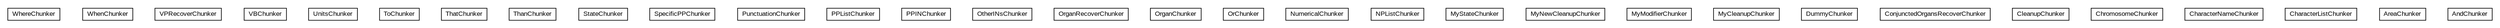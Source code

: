 #!/usr/local/bin/dot
#
# Class diagram 
# Generated by UMLGraph version R5_6-24-gf6e263 (http://www.umlgraph.org/)
#

digraph G {
	edge [fontname="arial",fontsize=10,labelfontname="arial",labelfontsize=10];
	node [fontname="arial",fontsize=10,shape=plaintext];
	nodesep=0.25;
	ranksep=0.5;
	// edu.arizona.biosemantics.semanticmarkup.ling.chunk.lib.chunker.WhereChunker
	c5061 [label=<<table title="edu.arizona.biosemantics.semanticmarkup.ling.chunk.lib.chunker.WhereChunker" border="0" cellborder="1" cellspacing="0" cellpadding="2" port="p" href="./WhereChunker.html">
		<tr><td><table border="0" cellspacing="0" cellpadding="1">
<tr><td align="center" balign="center"> WhereChunker </td></tr>
		</table></td></tr>
		</table>>, URL="./WhereChunker.html", fontname="arial", fontcolor="black", fontsize=10.0];
	// edu.arizona.biosemantics.semanticmarkup.ling.chunk.lib.chunker.WhenChunker
	c5062 [label=<<table title="edu.arizona.biosemantics.semanticmarkup.ling.chunk.lib.chunker.WhenChunker" border="0" cellborder="1" cellspacing="0" cellpadding="2" port="p" href="./WhenChunker.html">
		<tr><td><table border="0" cellspacing="0" cellpadding="1">
<tr><td align="center" balign="center"> WhenChunker </td></tr>
		</table></td></tr>
		</table>>, URL="./WhenChunker.html", fontname="arial", fontcolor="black", fontsize=10.0];
	// edu.arizona.biosemantics.semanticmarkup.ling.chunk.lib.chunker.VPRecoverChunker
	c5063 [label=<<table title="edu.arizona.biosemantics.semanticmarkup.ling.chunk.lib.chunker.VPRecoverChunker" border="0" cellborder="1" cellspacing="0" cellpadding="2" port="p" href="./VPRecoverChunker.html">
		<tr><td><table border="0" cellspacing="0" cellpadding="1">
<tr><td align="center" balign="center"> VPRecoverChunker </td></tr>
		</table></td></tr>
		</table>>, URL="./VPRecoverChunker.html", fontname="arial", fontcolor="black", fontsize=10.0];
	// edu.arizona.biosemantics.semanticmarkup.ling.chunk.lib.chunker.VBChunker
	c5064 [label=<<table title="edu.arizona.biosemantics.semanticmarkup.ling.chunk.lib.chunker.VBChunker" border="0" cellborder="1" cellspacing="0" cellpadding="2" port="p" href="./VBChunker.html">
		<tr><td><table border="0" cellspacing="0" cellpadding="1">
<tr><td align="center" balign="center"> VBChunker </td></tr>
		</table></td></tr>
		</table>>, URL="./VBChunker.html", fontname="arial", fontcolor="black", fontsize=10.0];
	// edu.arizona.biosemantics.semanticmarkup.ling.chunk.lib.chunker.UnitsChunker
	c5065 [label=<<table title="edu.arizona.biosemantics.semanticmarkup.ling.chunk.lib.chunker.UnitsChunker" border="0" cellborder="1" cellspacing="0" cellpadding="2" port="p" href="./UnitsChunker.html">
		<tr><td><table border="0" cellspacing="0" cellpadding="1">
<tr><td align="center" balign="center"> UnitsChunker </td></tr>
		</table></td></tr>
		</table>>, URL="./UnitsChunker.html", fontname="arial", fontcolor="black", fontsize=10.0];
	// edu.arizona.biosemantics.semanticmarkup.ling.chunk.lib.chunker.ToChunker
	c5066 [label=<<table title="edu.arizona.biosemantics.semanticmarkup.ling.chunk.lib.chunker.ToChunker" border="0" cellborder="1" cellspacing="0" cellpadding="2" port="p" href="./ToChunker.html">
		<tr><td><table border="0" cellspacing="0" cellpadding="1">
<tr><td align="center" balign="center"> ToChunker </td></tr>
		</table></td></tr>
		</table>>, URL="./ToChunker.html", fontname="arial", fontcolor="black", fontsize=10.0];
	// edu.arizona.biosemantics.semanticmarkup.ling.chunk.lib.chunker.ThatChunker
	c5067 [label=<<table title="edu.arizona.biosemantics.semanticmarkup.ling.chunk.lib.chunker.ThatChunker" border="0" cellborder="1" cellspacing="0" cellpadding="2" port="p" href="./ThatChunker.html">
		<tr><td><table border="0" cellspacing="0" cellpadding="1">
<tr><td align="center" balign="center"> ThatChunker </td></tr>
		</table></td></tr>
		</table>>, URL="./ThatChunker.html", fontname="arial", fontcolor="black", fontsize=10.0];
	// edu.arizona.biosemantics.semanticmarkup.ling.chunk.lib.chunker.ThanChunker
	c5068 [label=<<table title="edu.arizona.biosemantics.semanticmarkup.ling.chunk.lib.chunker.ThanChunker" border="0" cellborder="1" cellspacing="0" cellpadding="2" port="p" href="./ThanChunker.html">
		<tr><td><table border="0" cellspacing="0" cellpadding="1">
<tr><td align="center" balign="center"> ThanChunker </td></tr>
		</table></td></tr>
		</table>>, URL="./ThanChunker.html", fontname="arial", fontcolor="black", fontsize=10.0];
	// edu.arizona.biosemantics.semanticmarkup.ling.chunk.lib.chunker.StateChunker
	c5069 [label=<<table title="edu.arizona.biosemantics.semanticmarkup.ling.chunk.lib.chunker.StateChunker" border="0" cellborder="1" cellspacing="0" cellpadding="2" port="p" href="./StateChunker.html">
		<tr><td><table border="0" cellspacing="0" cellpadding="1">
<tr><td align="center" balign="center"> StateChunker </td></tr>
		</table></td></tr>
		</table>>, URL="./StateChunker.html", fontname="arial", fontcolor="black", fontsize=10.0];
	// edu.arizona.biosemantics.semanticmarkup.ling.chunk.lib.chunker.SpecificPPChunker
	c5070 [label=<<table title="edu.arizona.biosemantics.semanticmarkup.ling.chunk.lib.chunker.SpecificPPChunker" border="0" cellborder="1" cellspacing="0" cellpadding="2" port="p" href="./SpecificPPChunker.html">
		<tr><td><table border="0" cellspacing="0" cellpadding="1">
<tr><td align="center" balign="center"> SpecificPPChunker </td></tr>
		</table></td></tr>
		</table>>, URL="./SpecificPPChunker.html", fontname="arial", fontcolor="black", fontsize=10.0];
	// edu.arizona.biosemantics.semanticmarkup.ling.chunk.lib.chunker.PunctuationChunker
	c5071 [label=<<table title="edu.arizona.biosemantics.semanticmarkup.ling.chunk.lib.chunker.PunctuationChunker" border="0" cellborder="1" cellspacing="0" cellpadding="2" port="p" href="./PunctuationChunker.html">
		<tr><td><table border="0" cellspacing="0" cellpadding="1">
<tr><td align="center" balign="center"> PunctuationChunker </td></tr>
		</table></td></tr>
		</table>>, URL="./PunctuationChunker.html", fontname="arial", fontcolor="black", fontsize=10.0];
	// edu.arizona.biosemantics.semanticmarkup.ling.chunk.lib.chunker.PPListChunker
	c5072 [label=<<table title="edu.arizona.biosemantics.semanticmarkup.ling.chunk.lib.chunker.PPListChunker" border="0" cellborder="1" cellspacing="0" cellpadding="2" port="p" href="./PPListChunker.html">
		<tr><td><table border="0" cellspacing="0" cellpadding="1">
<tr><td align="center" balign="center"> PPListChunker </td></tr>
		</table></td></tr>
		</table>>, URL="./PPListChunker.html", fontname="arial", fontcolor="black", fontsize=10.0];
	// edu.arizona.biosemantics.semanticmarkup.ling.chunk.lib.chunker.PPINChunker
	c5073 [label=<<table title="edu.arizona.biosemantics.semanticmarkup.ling.chunk.lib.chunker.PPINChunker" border="0" cellborder="1" cellspacing="0" cellpadding="2" port="p" href="./PPINChunker.html">
		<tr><td><table border="0" cellspacing="0" cellpadding="1">
<tr><td align="center" balign="center"> PPINChunker </td></tr>
		</table></td></tr>
		</table>>, URL="./PPINChunker.html", fontname="arial", fontcolor="black", fontsize=10.0];
	// edu.arizona.biosemantics.semanticmarkup.ling.chunk.lib.chunker.OtherINsChunker
	c5074 [label=<<table title="edu.arizona.biosemantics.semanticmarkup.ling.chunk.lib.chunker.OtherINsChunker" border="0" cellborder="1" cellspacing="0" cellpadding="2" port="p" href="./OtherINsChunker.html">
		<tr><td><table border="0" cellspacing="0" cellpadding="1">
<tr><td align="center" balign="center"> OtherINsChunker </td></tr>
		</table></td></tr>
		</table>>, URL="./OtherINsChunker.html", fontname="arial", fontcolor="black", fontsize=10.0];
	// edu.arizona.biosemantics.semanticmarkup.ling.chunk.lib.chunker.OrganRecoverChunker
	c5075 [label=<<table title="edu.arizona.biosemantics.semanticmarkup.ling.chunk.lib.chunker.OrganRecoverChunker" border="0" cellborder="1" cellspacing="0" cellpadding="2" port="p" href="./OrganRecoverChunker.html">
		<tr><td><table border="0" cellspacing="0" cellpadding="1">
<tr><td align="center" balign="center"> OrganRecoverChunker </td></tr>
		</table></td></tr>
		</table>>, URL="./OrganRecoverChunker.html", fontname="arial", fontcolor="black", fontsize=10.0];
	// edu.arizona.biosemantics.semanticmarkup.ling.chunk.lib.chunker.OrganChunker
	c5076 [label=<<table title="edu.arizona.biosemantics.semanticmarkup.ling.chunk.lib.chunker.OrganChunker" border="0" cellborder="1" cellspacing="0" cellpadding="2" port="p" href="./OrganChunker.html">
		<tr><td><table border="0" cellspacing="0" cellpadding="1">
<tr><td align="center" balign="center"> OrganChunker </td></tr>
		</table></td></tr>
		</table>>, URL="./OrganChunker.html", fontname="arial", fontcolor="black", fontsize=10.0];
	// edu.arizona.biosemantics.semanticmarkup.ling.chunk.lib.chunker.OrChunker
	c5077 [label=<<table title="edu.arizona.biosemantics.semanticmarkup.ling.chunk.lib.chunker.OrChunker" border="0" cellborder="1" cellspacing="0" cellpadding="2" port="p" href="./OrChunker.html">
		<tr><td><table border="0" cellspacing="0" cellpadding="1">
<tr><td align="center" balign="center"> OrChunker </td></tr>
		</table></td></tr>
		</table>>, URL="./OrChunker.html", fontname="arial", fontcolor="black", fontsize=10.0];
	// edu.arizona.biosemantics.semanticmarkup.ling.chunk.lib.chunker.NumericalChunker
	c5078 [label=<<table title="edu.arizona.biosemantics.semanticmarkup.ling.chunk.lib.chunker.NumericalChunker" border="0" cellborder="1" cellspacing="0" cellpadding="2" port="p" href="./NumericalChunker.html">
		<tr><td><table border="0" cellspacing="0" cellpadding="1">
<tr><td align="center" balign="center"> NumericalChunker </td></tr>
		</table></td></tr>
		</table>>, URL="./NumericalChunker.html", fontname="arial", fontcolor="black", fontsize=10.0];
	// edu.arizona.biosemantics.semanticmarkup.ling.chunk.lib.chunker.NPListChunker
	c5079 [label=<<table title="edu.arizona.biosemantics.semanticmarkup.ling.chunk.lib.chunker.NPListChunker" border="0" cellborder="1" cellspacing="0" cellpadding="2" port="p" href="./NPListChunker.html">
		<tr><td><table border="0" cellspacing="0" cellpadding="1">
<tr><td align="center" balign="center"> NPListChunker </td></tr>
		</table></td></tr>
		</table>>, URL="./NPListChunker.html", fontname="arial", fontcolor="black", fontsize=10.0];
	// edu.arizona.biosemantics.semanticmarkup.ling.chunk.lib.chunker.MyStateChunker
	c5080 [label=<<table title="edu.arizona.biosemantics.semanticmarkup.ling.chunk.lib.chunker.MyStateChunker" border="0" cellborder="1" cellspacing="0" cellpadding="2" port="p" href="./MyStateChunker.html">
		<tr><td><table border="0" cellspacing="0" cellpadding="1">
<tr><td align="center" balign="center"> MyStateChunker </td></tr>
		</table></td></tr>
		</table>>, URL="./MyStateChunker.html", fontname="arial", fontcolor="black", fontsize=10.0];
	// edu.arizona.biosemantics.semanticmarkup.ling.chunk.lib.chunker.MyNewCleanupChunker
	c5081 [label=<<table title="edu.arizona.biosemantics.semanticmarkup.ling.chunk.lib.chunker.MyNewCleanupChunker" border="0" cellborder="1" cellspacing="0" cellpadding="2" port="p" href="./MyNewCleanupChunker.html">
		<tr><td><table border="0" cellspacing="0" cellpadding="1">
<tr><td align="center" balign="center"> MyNewCleanupChunker </td></tr>
		</table></td></tr>
		</table>>, URL="./MyNewCleanupChunker.html", fontname="arial", fontcolor="black", fontsize=10.0];
	// edu.arizona.biosemantics.semanticmarkup.ling.chunk.lib.chunker.MyModifierChunker
	c5082 [label=<<table title="edu.arizona.biosemantics.semanticmarkup.ling.chunk.lib.chunker.MyModifierChunker" border="0" cellborder="1" cellspacing="0" cellpadding="2" port="p" href="./MyModifierChunker.html">
		<tr><td><table border="0" cellspacing="0" cellpadding="1">
<tr><td align="center" balign="center"> MyModifierChunker </td></tr>
		</table></td></tr>
		</table>>, URL="./MyModifierChunker.html", fontname="arial", fontcolor="black", fontsize=10.0];
	// edu.arizona.biosemantics.semanticmarkup.ling.chunk.lib.chunker.MyCleanupChunker
	c5083 [label=<<table title="edu.arizona.biosemantics.semanticmarkup.ling.chunk.lib.chunker.MyCleanupChunker" border="0" cellborder="1" cellspacing="0" cellpadding="2" port="p" href="./MyCleanupChunker.html">
		<tr><td><table border="0" cellspacing="0" cellpadding="1">
<tr><td align="center" balign="center"> MyCleanupChunker </td></tr>
		</table></td></tr>
		</table>>, URL="./MyCleanupChunker.html", fontname="arial", fontcolor="black", fontsize=10.0];
	// edu.arizona.biosemantics.semanticmarkup.ling.chunk.lib.chunker.DummyChunker
	c5084 [label=<<table title="edu.arizona.biosemantics.semanticmarkup.ling.chunk.lib.chunker.DummyChunker" border="0" cellborder="1" cellspacing="0" cellpadding="2" port="p" href="./DummyChunker.html">
		<tr><td><table border="0" cellspacing="0" cellpadding="1">
<tr><td align="center" balign="center"> DummyChunker </td></tr>
		</table></td></tr>
		</table>>, URL="./DummyChunker.html", fontname="arial", fontcolor="black", fontsize=10.0];
	// edu.arizona.biosemantics.semanticmarkup.ling.chunk.lib.chunker.ConjunctedOrgansRecoverChunker
	c5085 [label=<<table title="edu.arizona.biosemantics.semanticmarkup.ling.chunk.lib.chunker.ConjunctedOrgansRecoverChunker" border="0" cellborder="1" cellspacing="0" cellpadding="2" port="p" href="./ConjunctedOrgansRecoverChunker.html">
		<tr><td><table border="0" cellspacing="0" cellpadding="1">
<tr><td align="center" balign="center"> ConjunctedOrgansRecoverChunker </td></tr>
		</table></td></tr>
		</table>>, URL="./ConjunctedOrgansRecoverChunker.html", fontname="arial", fontcolor="black", fontsize=10.0];
	// edu.arizona.biosemantics.semanticmarkup.ling.chunk.lib.chunker.CleanupChunker
	c5086 [label=<<table title="edu.arizona.biosemantics.semanticmarkup.ling.chunk.lib.chunker.CleanupChunker" border="0" cellborder="1" cellspacing="0" cellpadding="2" port="p" href="./CleanupChunker.html">
		<tr><td><table border="0" cellspacing="0" cellpadding="1">
<tr><td align="center" balign="center"> CleanupChunker </td></tr>
		</table></td></tr>
		</table>>, URL="./CleanupChunker.html", fontname="arial", fontcolor="black", fontsize=10.0];
	// edu.arizona.biosemantics.semanticmarkup.ling.chunk.lib.chunker.ChromosomeChunker
	c5087 [label=<<table title="edu.arizona.biosemantics.semanticmarkup.ling.chunk.lib.chunker.ChromosomeChunker" border="0" cellborder="1" cellspacing="0" cellpadding="2" port="p" href="./ChromosomeChunker.html">
		<tr><td><table border="0" cellspacing="0" cellpadding="1">
<tr><td align="center" balign="center"> ChromosomeChunker </td></tr>
		</table></td></tr>
		</table>>, URL="./ChromosomeChunker.html", fontname="arial", fontcolor="black", fontsize=10.0];
	// edu.arizona.biosemantics.semanticmarkup.ling.chunk.lib.chunker.CharacterNameChunker
	c5088 [label=<<table title="edu.arizona.biosemantics.semanticmarkup.ling.chunk.lib.chunker.CharacterNameChunker" border="0" cellborder="1" cellspacing="0" cellpadding="2" port="p" href="./CharacterNameChunker.html">
		<tr><td><table border="0" cellspacing="0" cellpadding="1">
<tr><td align="center" balign="center"> CharacterNameChunker </td></tr>
		</table></td></tr>
		</table>>, URL="./CharacterNameChunker.html", fontname="arial", fontcolor="black", fontsize=10.0];
	// edu.arizona.biosemantics.semanticmarkup.ling.chunk.lib.chunker.CharacterListChunker
	c5089 [label=<<table title="edu.arizona.biosemantics.semanticmarkup.ling.chunk.lib.chunker.CharacterListChunker" border="0" cellborder="1" cellspacing="0" cellpadding="2" port="p" href="./CharacterListChunker.html">
		<tr><td><table border="0" cellspacing="0" cellpadding="1">
<tr><td align="center" balign="center"> CharacterListChunker </td></tr>
		</table></td></tr>
		</table>>, URL="./CharacterListChunker.html", fontname="arial", fontcolor="black", fontsize=10.0];
	// edu.arizona.biosemantics.semanticmarkup.ling.chunk.lib.chunker.AreaChunker
	c5090 [label=<<table title="edu.arizona.biosemantics.semanticmarkup.ling.chunk.lib.chunker.AreaChunker" border="0" cellborder="1" cellspacing="0" cellpadding="2" port="p" href="./AreaChunker.html">
		<tr><td><table border="0" cellspacing="0" cellpadding="1">
<tr><td align="center" balign="center"> AreaChunker </td></tr>
		</table></td></tr>
		</table>>, URL="./AreaChunker.html", fontname="arial", fontcolor="black", fontsize=10.0];
	// edu.arizona.biosemantics.semanticmarkup.ling.chunk.lib.chunker.AndChunker
	c5091 [label=<<table title="edu.arizona.biosemantics.semanticmarkup.ling.chunk.lib.chunker.AndChunker" border="0" cellborder="1" cellspacing="0" cellpadding="2" port="p" href="./AndChunker.html">
		<tr><td><table border="0" cellspacing="0" cellpadding="1">
<tr><td align="center" balign="center"> AndChunker </td></tr>
		</table></td></tr>
		</table>>, URL="./AndChunker.html", fontname="arial", fontcolor="black", fontsize=10.0];
}

